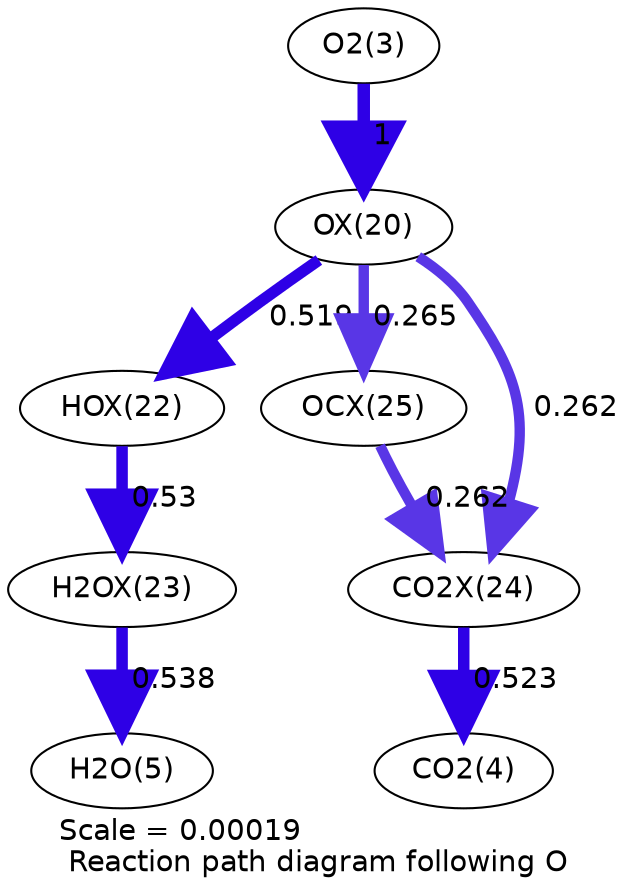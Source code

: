 digraph reaction_paths {
center=1;
s5 -> s23[fontname="Helvetica", penwidth=6, arrowsize=3, color="0.7, 1.5, 0.9"
, label=" 1"];
s23 -> s25[fontname="Helvetica", penwidth=5.5, arrowsize=2.75, color="0.7, 1.02, 0.9"
, label=" 0.519"];
s23 -> s28[fontname="Helvetica", penwidth=5, arrowsize=2.5, color="0.7, 0.765, 0.9"
, label=" 0.265"];
s23 -> s27[fontname="Helvetica", penwidth=4.99, arrowsize=2.49, color="0.7, 0.762, 0.9"
, label=" 0.262"];
s25 -> s26[fontname="Helvetica", penwidth=5.52, arrowsize=2.76, color="0.7, 1.03, 0.9"
, label=" 0.53"];
s26 -> s7[fontname="Helvetica", penwidth=5.53, arrowsize=2.77, color="0.7, 1.04, 0.9"
, label=" 0.538"];
s28 -> s27[fontname="Helvetica", penwidth=4.99, arrowsize=2.49, color="0.7, 0.762, 0.9"
, label=" 0.262"];
s27 -> s6[fontname="Helvetica", penwidth=5.51, arrowsize=2.76, color="0.7, 1.02, 0.9"
, label=" 0.523"];
s5 [ fontname="Helvetica", label="O2(3)"];
s6 [ fontname="Helvetica", label="CO2(4)"];
s7 [ fontname="Helvetica", label="H2O(5)"];
s23 [ fontname="Helvetica", label="OX(20)"];
s25 [ fontname="Helvetica", label="HOX(22)"];
s26 [ fontname="Helvetica", label="H2OX(23)"];
s27 [ fontname="Helvetica", label="CO2X(24)"];
s28 [ fontname="Helvetica", label="OCX(25)"];
 label = "Scale = 0.00019\l Reaction path diagram following O";
 fontname = "Helvetica";
}
